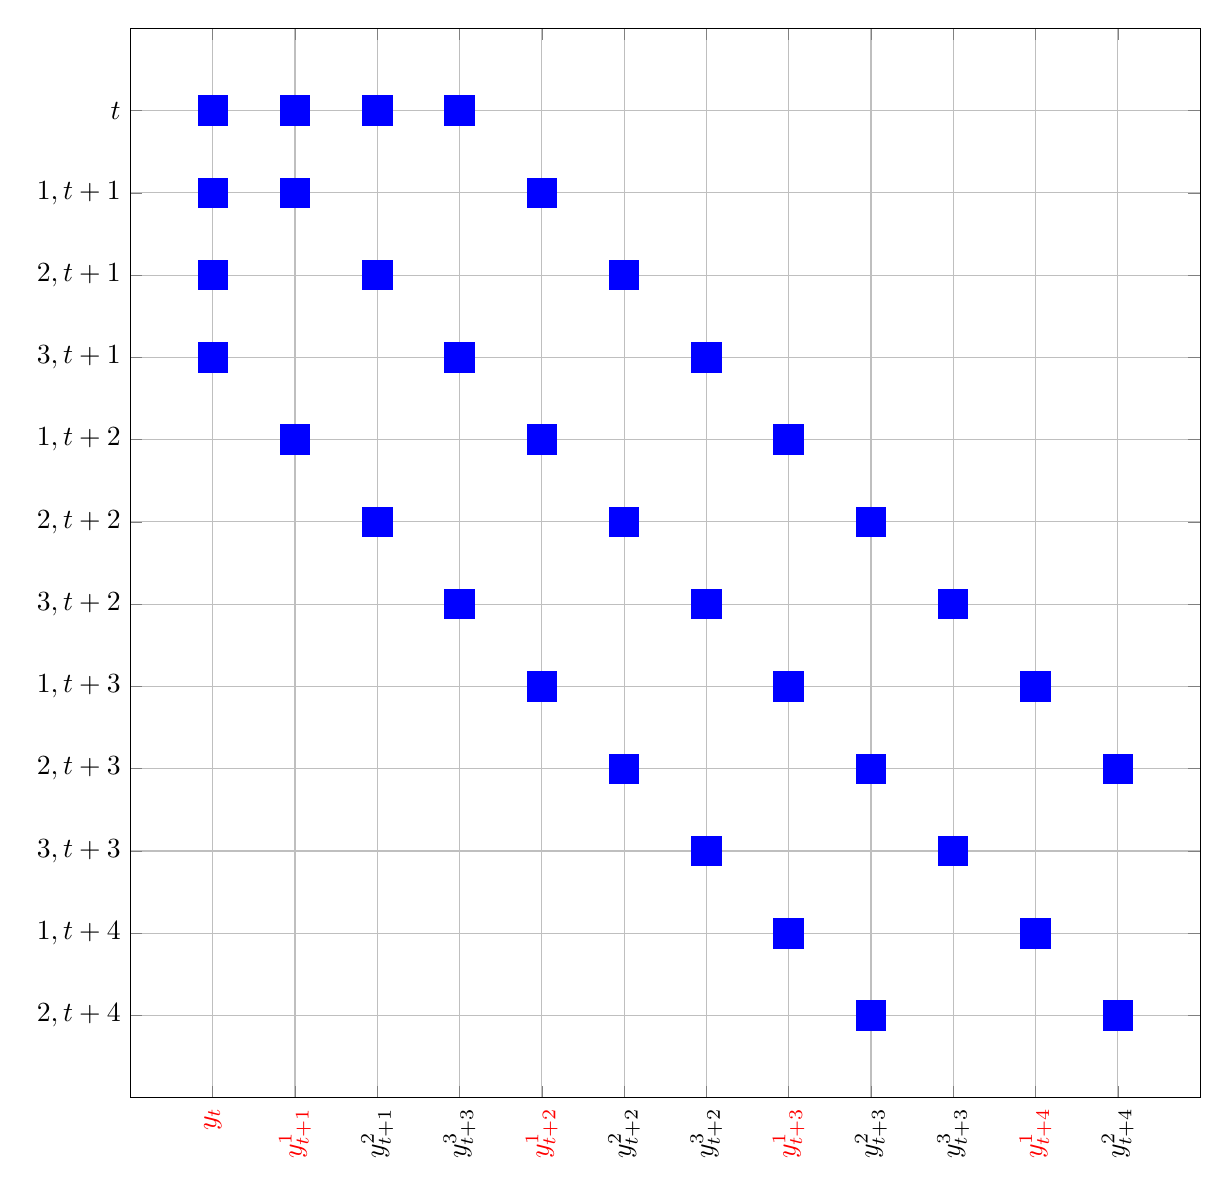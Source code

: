 \begin{tikzpicture}

\begin{axis}[%
width=5.348in,
height=5.348in,
at={(1.854in,0.722in)},
scale only axis,
xmin=0,
xmax=13,
xtick={1,2,3,4,5,6,7,8,9,10,11,12},
xticklabels={{\color{red}$y_t$},{\color{red}$y_{t+1}^1$},{$y_{t+1}^2$},{$y_{t+3}^3$},{\color{red}$y_{t+2}^1$},{$y_{t+2}^2$},{$y_{t+2}^3$},{\color{red}$y_{t+3}^1$},{$y_{t+3}^2$},{$y_{t+3}^3$},{\color{red}$y_{t+4}^1$},{$y_{t+4}^2$}},
xticklabel style={rotate=90},
y dir=reverse,
ymin=0,
ymax=13,
ytick={1,2,3,4,5,6,7,8,9,10,11,12},
yticklabels={$t$,{$1,t+1$},{$2,t+1$},{$3,t+1$},{$1,t+2$},{$2,t+2$},{$3,t+2$},{$1,t+3$},{$2,t+3$},{$3,t+3$},{$1,t+4$},{$2,t+4$}},
axis background/.style={fill=white},
xmajorgrids,
ymajorgrids
]
\addplot [color=blue, only marks, mark size=5.3pt, mark=square*, mark options={solid, blue}, forget plot]
  table[row sep=crcr]{%
1	1\\
1	2\\
1	3\\
1	4\\
2	1\\
2	2\\
2	5\\
3	1\\
3	3\\
3	6\\
4	1\\
4	4\\
4	7\\
5	2\\
5	5\\
5	8\\
6	3\\
6	6\\
6	9\\
7	4\\
7	7\\
7	10\\
8	5\\
8	8\\
8	11\\
9	6\\
9	9\\
9	12\\
10	7\\
10	10\\
11	8\\
11	11\\
12	9\\
12	12\\
};
\end{axis}
\end{tikzpicture}%